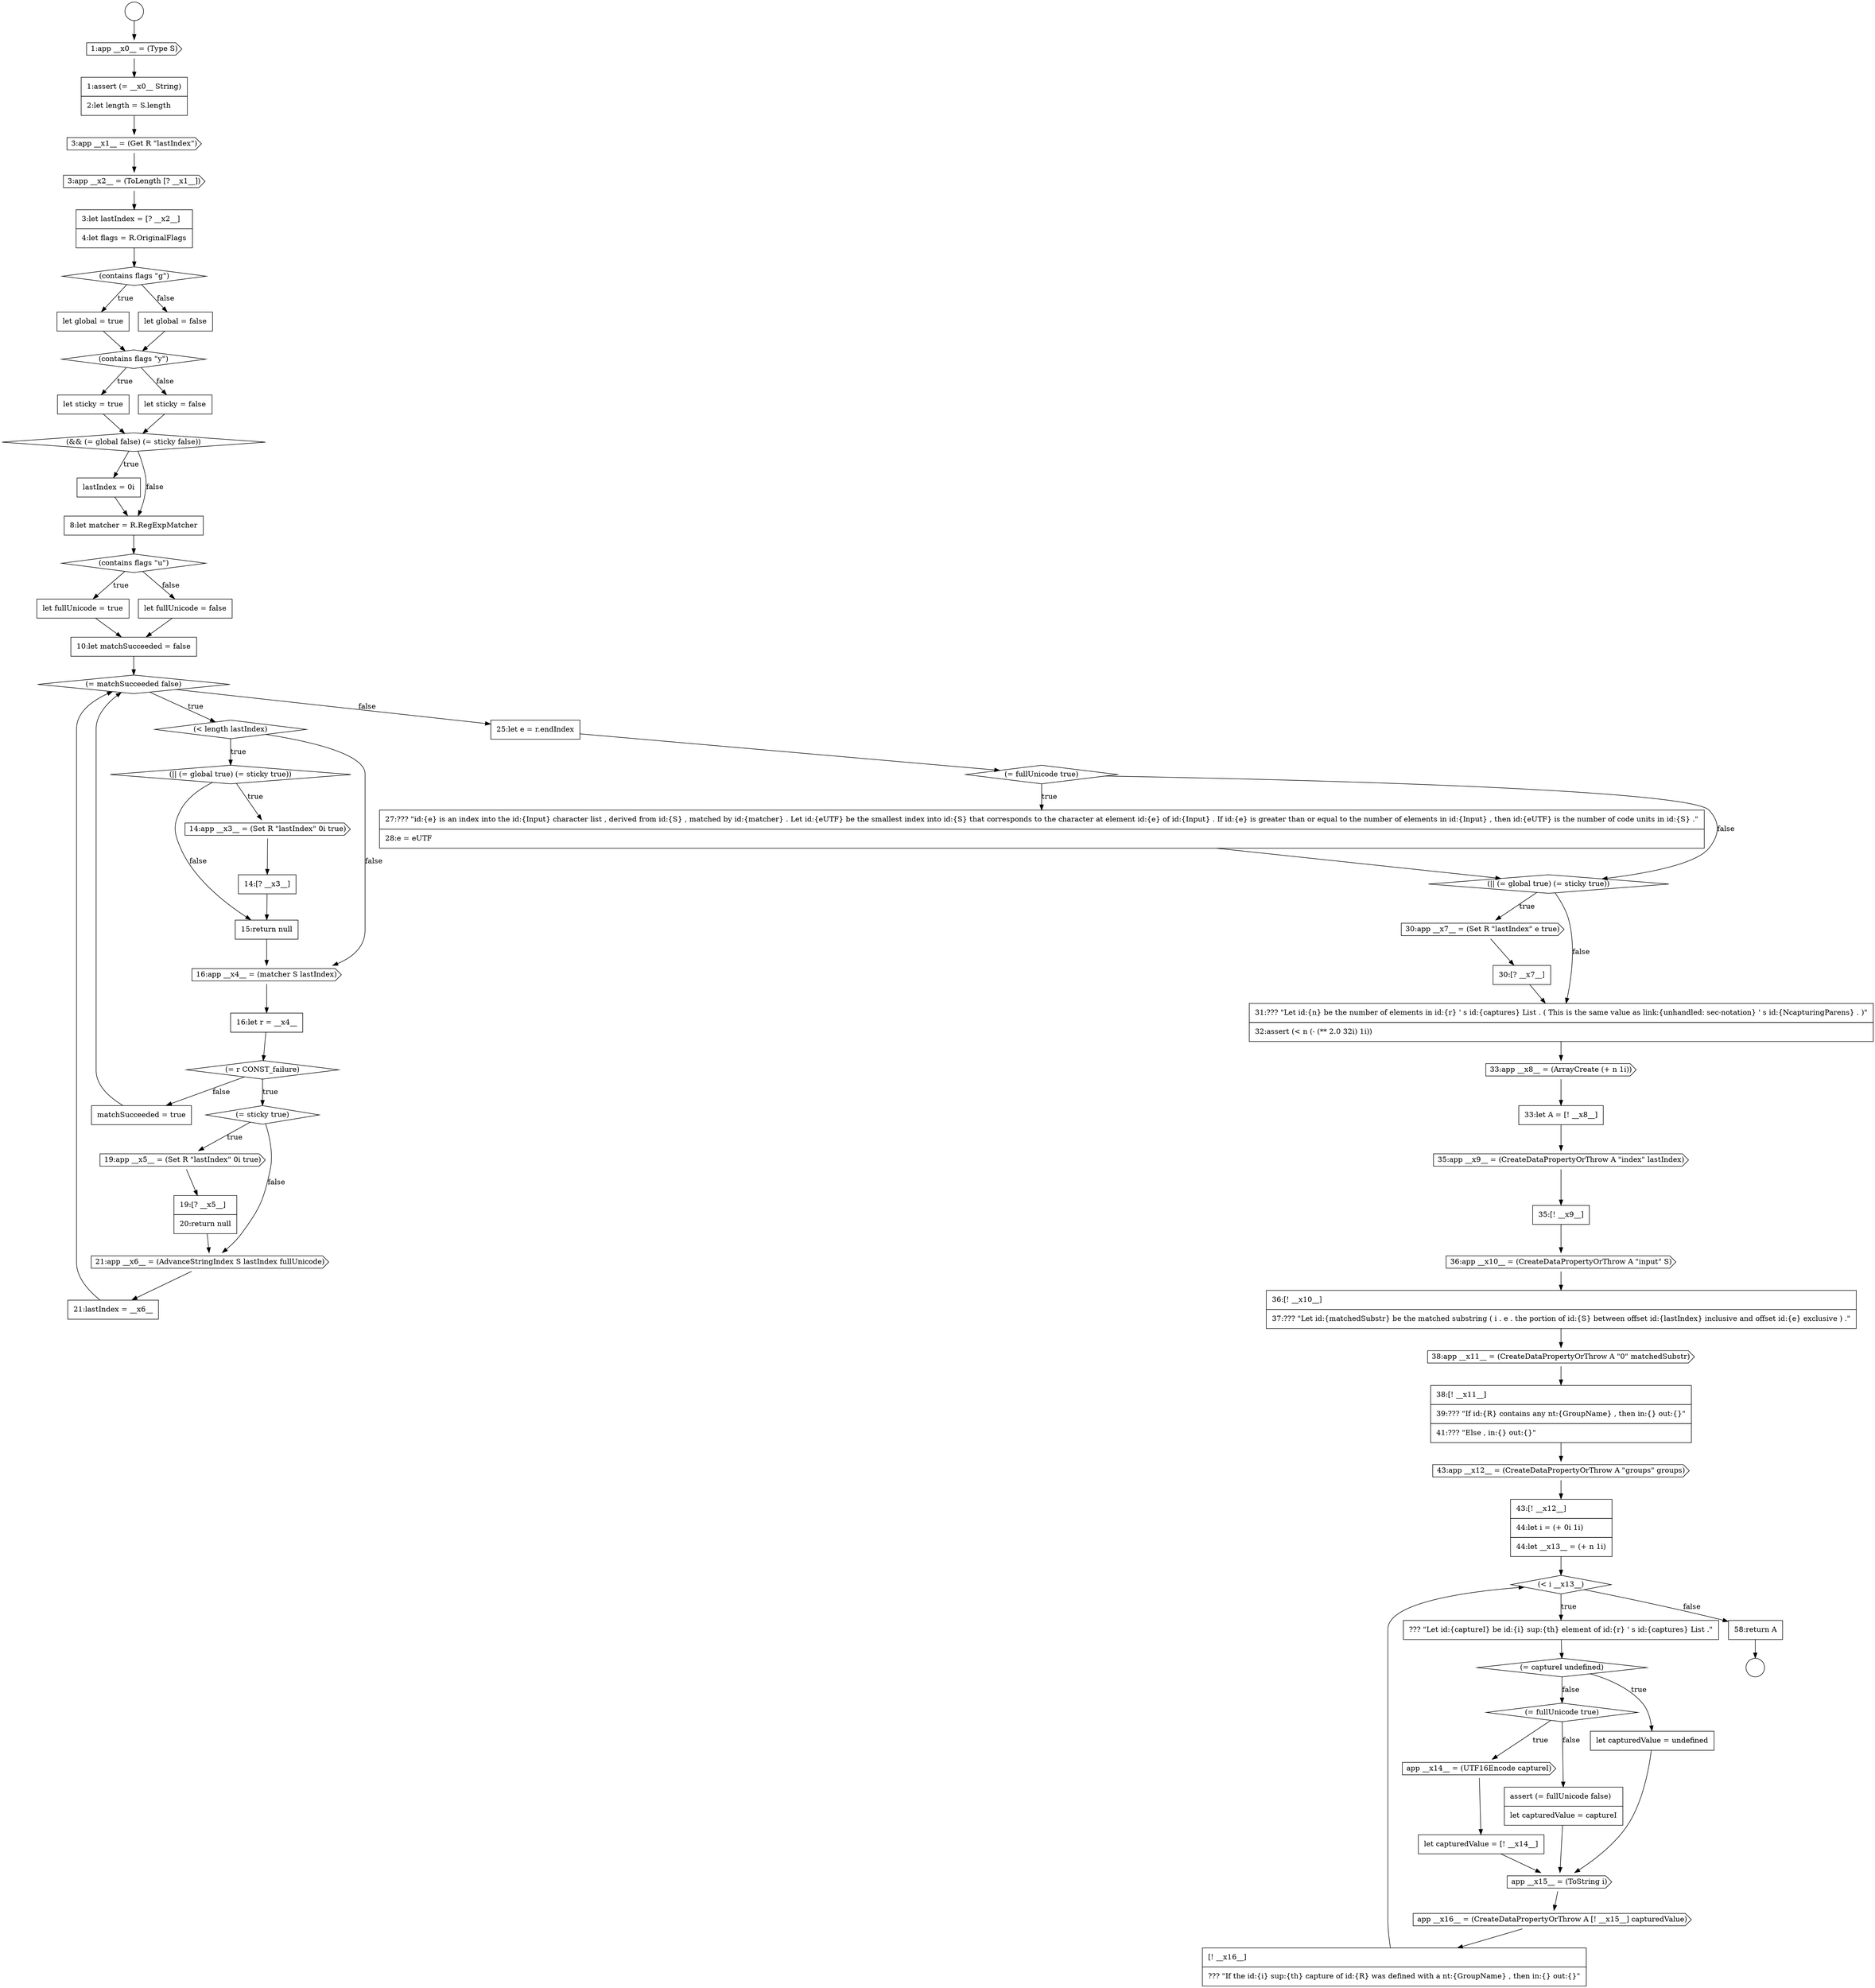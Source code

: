 digraph {
  node15055 [shape=none, margin=0, label=<<font color="black">
    <table border="0" cellborder="1" cellspacing="0" cellpadding="10">
      <tr><td align="left">let sticky = true</td></tr>
    </table>
  </font>> color="black" fillcolor="white" style=filled]
  node15073 [shape=diamond, label=<<font color="black">(= sticky true)</font>> color="black" fillcolor="white" style=filled]
  node15046 [shape=cds, label=<<font color="black">1:app __x0__ = (Type S)</font>> color="black" fillcolor="white" style=filled]
  node15101 [shape=cds, label=<<font color="black">app __x14__ = (UTF16Encode captureI)</font>> color="black" fillcolor="white" style=filled]
  node15081 [shape=none, margin=0, label=<<font color="black">
    <table border="0" cellborder="1" cellspacing="0" cellpadding="10">
      <tr><td align="left">27:??? &quot;id:{e} is an index into the id:{Input} character list , derived from id:{S} , matched by id:{matcher} . Let id:{eUTF} be the smallest index into id:{S} that corresponds to the character at element id:{e} of id:{Input} . If id:{e} is greater than or equal to the number of elements in id:{Input} , then id:{eUTF} is the number of code units in id:{S} .&quot;</td></tr>
      <tr><td align="left">28:e = eUTF</td></tr>
    </table>
  </font>> color="black" fillcolor="white" style=filled]
  node15068 [shape=none, margin=0, label=<<font color="black">
    <table border="0" cellborder="1" cellspacing="0" cellpadding="10">
      <tr><td align="left">14:[? __x3__]</td></tr>
    </table>
  </font>> color="black" fillcolor="white" style=filled]
  node15063 [shape=none, margin=0, label=<<font color="black">
    <table border="0" cellborder="1" cellspacing="0" cellpadding="10">
      <tr><td align="left">10:let matchSucceeded = false</td></tr>
    </table>
  </font>> color="black" fillcolor="white" style=filled]
  node15084 [shape=none, margin=0, label=<<font color="black">
    <table border="0" cellborder="1" cellspacing="0" cellpadding="10">
      <tr><td align="left">30:[? __x7__]</td></tr>
    </table>
  </font>> color="black" fillcolor="white" style=filled]
  node15052 [shape=none, margin=0, label=<<font color="black">
    <table border="0" cellborder="1" cellspacing="0" cellpadding="10">
      <tr><td align="left">let global = true</td></tr>
    </table>
  </font>> color="black" fillcolor="white" style=filled]
  node15091 [shape=none, margin=0, label=<<font color="black">
    <table border="0" cellborder="1" cellspacing="0" cellpadding="10">
      <tr><td align="left">36:[! __x10__]</td></tr>
      <tr><td align="left">37:??? &quot;Let id:{matchedSubstr} be the matched substring ( i . e . the portion of id:{S} between offset id:{lastIndex} inclusive and offset id:{e} exclusive ) .&quot;</td></tr>
    </table>
  </font>> color="black" fillcolor="white" style=filled]
  node15044 [shape=circle label=" " color="black" fillcolor="white" style=filled]
  node15066 [shape=diamond, label=<<font color="black">(|| (= global true) (= sticky true))</font>> color="black" fillcolor="white" style=filled]
  node15098 [shape=diamond, label=<<font color="black">(= captureI undefined)</font>> color="black" fillcolor="white" style=filled]
  node15045 [shape=circle label=" " color="black" fillcolor="white" style=filled]
  node15083 [shape=cds, label=<<font color="black">30:app __x7__ = (Set R &quot;lastIndex&quot; e true)</font>> color="black" fillcolor="white" style=filled]
  node15051 [shape=diamond, label=<<font color="black">(contains flags &quot;g&quot;)</font>> color="black" fillcolor="white" style=filled]
  node15072 [shape=diamond, label=<<font color="black">(= r CONST_failure)</font>> color="black" fillcolor="white" style=filled]
  node15077 [shape=none, margin=0, label=<<font color="black">
    <table border="0" cellborder="1" cellspacing="0" cellpadding="10">
      <tr><td align="left">21:lastIndex = __x6__</td></tr>
    </table>
  </font>> color="black" fillcolor="white" style=filled]
  node15104 [shape=cds, label=<<font color="black">app __x15__ = (ToString i)</font>> color="black" fillcolor="white" style=filled]
  node15092 [shape=cds, label=<<font color="black">38:app __x11__ = (CreateDataPropertyOrThrow A &quot;0&quot; matchedSubstr)</font>> color="black" fillcolor="white" style=filled]
  node15087 [shape=none, margin=0, label=<<font color="black">
    <table border="0" cellborder="1" cellspacing="0" cellpadding="10">
      <tr><td align="left">33:let A = [! __x8__]</td></tr>
    </table>
  </font>> color="black" fillcolor="white" style=filled]
  node15105 [shape=cds, label=<<font color="black">app __x16__ = (CreateDataPropertyOrThrow A [! __x15__] capturedValue)</font>> color="black" fillcolor="white" style=filled]
  node15060 [shape=diamond, label=<<font color="black">(contains flags &quot;u&quot;)</font>> color="black" fillcolor="white" style=filled]
  node15082 [shape=diamond, label=<<font color="black">(|| (= global true) (= sticky true))</font>> color="black" fillcolor="white" style=filled]
  node15097 [shape=none, margin=0, label=<<font color="black">
    <table border="0" cellborder="1" cellspacing="0" cellpadding="10">
      <tr><td align="left">??? &quot;Let id:{captureI} be id:{i} sup:{th} element of id:{r} ' s id:{captures} List .&quot;</td></tr>
    </table>
  </font>> color="black" fillcolor="white" style=filled]
  node15061 [shape=none, margin=0, label=<<font color="black">
    <table border="0" cellborder="1" cellspacing="0" cellpadding="10">
      <tr><td align="left">let fullUnicode = true</td></tr>
    </table>
  </font>> color="black" fillcolor="white" style=filled]
  node15050 [shape=none, margin=0, label=<<font color="black">
    <table border="0" cellborder="1" cellspacing="0" cellpadding="10">
      <tr><td align="left">3:let lastIndex = [? __x2__]</td></tr>
      <tr><td align="left">4:let flags = R.OriginalFlags</td></tr>
    </table>
  </font>> color="black" fillcolor="white" style=filled]
  node15103 [shape=none, margin=0, label=<<font color="black">
    <table border="0" cellborder="1" cellspacing="0" cellpadding="10">
      <tr><td align="left">assert (= fullUnicode false)</td></tr>
      <tr><td align="left">let capturedValue = captureI</td></tr>
    </table>
  </font>> color="black" fillcolor="white" style=filled]
  node15093 [shape=none, margin=0, label=<<font color="black">
    <table border="0" cellborder="1" cellspacing="0" cellpadding="10">
      <tr><td align="left">38:[! __x11__]</td></tr>
      <tr><td align="left">39:??? &quot;If id:{R} contains any nt:{GroupName} , then in:{} out:{}&quot;</td></tr>
      <tr><td align="left">41:??? &quot;Else , in:{} out:{}&quot;</td></tr>
    </table>
  </font>> color="black" fillcolor="white" style=filled]
  node15078 [shape=none, margin=0, label=<<font color="black">
    <table border="0" cellborder="1" cellspacing="0" cellpadding="10">
      <tr><td align="left">matchSucceeded = true</td></tr>
    </table>
  </font>> color="black" fillcolor="white" style=filled]
  node15071 [shape=none, margin=0, label=<<font color="black">
    <table border="0" cellborder="1" cellspacing="0" cellpadding="10">
      <tr><td align="left">16:let r = __x4__</td></tr>
    </table>
  </font>> color="black" fillcolor="white" style=filled]
  node15065 [shape=diamond, label=<<font color="black">(&lt; length lastIndex)</font>> color="black" fillcolor="white" style=filled]
  node15054 [shape=diamond, label=<<font color="black">(contains flags &quot;y&quot;)</font>> color="black" fillcolor="white" style=filled]
  node15089 [shape=none, margin=0, label=<<font color="black">
    <table border="0" cellborder="1" cellspacing="0" cellpadding="10">
      <tr><td align="left">35:[! __x9__]</td></tr>
    </table>
  </font>> color="black" fillcolor="white" style=filled]
  node15047 [shape=none, margin=0, label=<<font color="black">
    <table border="0" cellborder="1" cellspacing="0" cellpadding="10">
      <tr><td align="left">1:assert (= __x0__ String)</td></tr>
      <tr><td align="left">2:let length = S.length</td></tr>
    </table>
  </font>> color="black" fillcolor="white" style=filled]
  node15074 [shape=cds, label=<<font color="black">19:app __x5__ = (Set R &quot;lastIndex&quot; 0i true)</font>> color="black" fillcolor="white" style=filled]
  node15069 [shape=none, margin=0, label=<<font color="black">
    <table border="0" cellborder="1" cellspacing="0" cellpadding="10">
      <tr><td align="left">15:return null</td></tr>
    </table>
  </font>> color="black" fillcolor="white" style=filled]
  node15062 [shape=none, margin=0, label=<<font color="black">
    <table border="0" cellborder="1" cellspacing="0" cellpadding="10">
      <tr><td align="left">let fullUnicode = false</td></tr>
    </table>
  </font>> color="black" fillcolor="white" style=filled]
  node15057 [shape=diamond, label=<<font color="black">(&amp;&amp; (= global false) (= sticky false))</font>> color="black" fillcolor="white" style=filled]
  node15086 [shape=cds, label=<<font color="black">33:app __x8__ = (ArrayCreate (+ n 1i))</font>> color="black" fillcolor="white" style=filled]
  node15106 [shape=none, margin=0, label=<<font color="black">
    <table border="0" cellborder="1" cellspacing="0" cellpadding="10">
      <tr><td align="left">[! __x16__]</td></tr>
      <tr><td align="left">??? &quot;If the id:{i} sup:{th} capture of id:{R} was defined with a nt:{GroupName} , then in:{} out:{}&quot;</td></tr>
    </table>
  </font>> color="black" fillcolor="white" style=filled]
  node15070 [shape=cds, label=<<font color="black">16:app __x4__ = (matcher S lastIndex)</font>> color="black" fillcolor="white" style=filled]
  node15100 [shape=diamond, label=<<font color="black">(= fullUnicode true)</font>> color="black" fillcolor="white" style=filled]
  node15079 [shape=none, margin=0, label=<<font color="black">
    <table border="0" cellborder="1" cellspacing="0" cellpadding="10">
      <tr><td align="left">25:let e = r.endIndex</td></tr>
    </table>
  </font>> color="black" fillcolor="white" style=filled]
  node15049 [shape=cds, label=<<font color="black">3:app __x2__ = (ToLength [? __x1__])</font>> color="black" fillcolor="white" style=filled]
  node15094 [shape=cds, label=<<font color="black">43:app __x12__ = (CreateDataPropertyOrThrow A &quot;groups&quot; groups)</font>> color="black" fillcolor="white" style=filled]
  node15048 [shape=cds, label=<<font color="black">3:app __x1__ = (Get R &quot;lastIndex&quot;)</font>> color="black" fillcolor="white" style=filled]
  node15107 [shape=none, margin=0, label=<<font color="black">
    <table border="0" cellborder="1" cellspacing="0" cellpadding="10">
      <tr><td align="left">58:return A</td></tr>
    </table>
  </font>> color="black" fillcolor="white" style=filled]
  node15053 [shape=none, margin=0, label=<<font color="black">
    <table border="0" cellborder="1" cellspacing="0" cellpadding="10">
      <tr><td align="left">let global = false</td></tr>
    </table>
  </font>> color="black" fillcolor="white" style=filled]
  node15090 [shape=cds, label=<<font color="black">36:app __x10__ = (CreateDataPropertyOrThrow A &quot;input&quot; S)</font>> color="black" fillcolor="white" style=filled]
  node15058 [shape=none, margin=0, label=<<font color="black">
    <table border="0" cellborder="1" cellspacing="0" cellpadding="10">
      <tr><td align="left">lastIndex = 0i</td></tr>
    </table>
  </font>> color="black" fillcolor="white" style=filled]
  node15080 [shape=diamond, label=<<font color="black">(= fullUnicode true)</font>> color="black" fillcolor="white" style=filled]
  node15102 [shape=none, margin=0, label=<<font color="black">
    <table border="0" cellborder="1" cellspacing="0" cellpadding="10">
      <tr><td align="left">let capturedValue = [! __x14__]</td></tr>
    </table>
  </font>> color="black" fillcolor="white" style=filled]
  node15075 [shape=none, margin=0, label=<<font color="black">
    <table border="0" cellborder="1" cellspacing="0" cellpadding="10">
      <tr><td align="left">19:[? __x5__]</td></tr>
      <tr><td align="left">20:return null</td></tr>
    </table>
  </font>> color="black" fillcolor="white" style=filled]
  node15095 [shape=none, margin=0, label=<<font color="black">
    <table border="0" cellborder="1" cellspacing="0" cellpadding="10">
      <tr><td align="left">43:[! __x12__]</td></tr>
      <tr><td align="left">44:let i = (+ 0i 1i)</td></tr>
      <tr><td align="left">44:let __x13__ = (+ n 1i)</td></tr>
    </table>
  </font>> color="black" fillcolor="white" style=filled]
  node15085 [shape=none, margin=0, label=<<font color="black">
    <table border="0" cellborder="1" cellspacing="0" cellpadding="10">
      <tr><td align="left">31:??? &quot;Let id:{n} be the number of elements in id:{r} ' s id:{captures} List . ( This is the same value as link:{unhandled: sec-notation} ' s id:{NcapturingParens} . )&quot;</td></tr>
      <tr><td align="left">32:assert (&lt; n (- (** 2.0 32i) 1i))</td></tr>
    </table>
  </font>> color="black" fillcolor="white" style=filled]
  node15056 [shape=none, margin=0, label=<<font color="black">
    <table border="0" cellborder="1" cellspacing="0" cellpadding="10">
      <tr><td align="left">let sticky = false</td></tr>
    </table>
  </font>> color="black" fillcolor="white" style=filled]
  node15099 [shape=none, margin=0, label=<<font color="black">
    <table border="0" cellborder="1" cellspacing="0" cellpadding="10">
      <tr><td align="left">let capturedValue = undefined</td></tr>
    </table>
  </font>> color="black" fillcolor="white" style=filled]
  node15067 [shape=cds, label=<<font color="black">14:app __x3__ = (Set R &quot;lastIndex&quot; 0i true)</font>> color="black" fillcolor="white" style=filled]
  node15088 [shape=cds, label=<<font color="black">35:app __x9__ = (CreateDataPropertyOrThrow A &quot;index&quot; lastIndex)</font>> color="black" fillcolor="white" style=filled]
  node15064 [shape=diamond, label=<<font color="black">(= matchSucceeded false)</font>> color="black" fillcolor="white" style=filled]
  node15076 [shape=cds, label=<<font color="black">21:app __x6__ = (AdvanceStringIndex S lastIndex fullUnicode)</font>> color="black" fillcolor="white" style=filled]
  node15059 [shape=none, margin=0, label=<<font color="black">
    <table border="0" cellborder="1" cellspacing="0" cellpadding="10">
      <tr><td align="left">8:let matcher = R.RegExpMatcher</td></tr>
    </table>
  </font>> color="black" fillcolor="white" style=filled]
  node15096 [shape=diamond, label=<<font color="black">(&lt; i __x13__)</font>> color="black" fillcolor="white" style=filled]
  node15075 -> node15076 [ color="black"]
  node15083 -> node15084 [ color="black"]
  node15078 -> node15064 [ color="black"]
  node15092 -> node15093 [ color="black"]
  node15056 -> node15057 [ color="black"]
  node15061 -> node15063 [ color="black"]
  node15057 -> node15058 [label=<<font color="black">true</font>> color="black"]
  node15057 -> node15059 [label=<<font color="black">false</font>> color="black"]
  node15073 -> node15074 [label=<<font color="black">true</font>> color="black"]
  node15073 -> node15076 [label=<<font color="black">false</font>> color="black"]
  node15084 -> node15085 [ color="black"]
  node15081 -> node15082 [ color="black"]
  node15071 -> node15072 [ color="black"]
  node15094 -> node15095 [ color="black"]
  node15067 -> node15068 [ color="black"]
  node15077 -> node15064 [ color="black"]
  node15065 -> node15066 [label=<<font color="black">true</font>> color="black"]
  node15065 -> node15070 [label=<<font color="black">false</font>> color="black"]
  node15102 -> node15104 [ color="black"]
  node15051 -> node15052 [label=<<font color="black">true</font>> color="black"]
  node15051 -> node15053 [label=<<font color="black">false</font>> color="black"]
  node15064 -> node15065 [label=<<font color="black">true</font>> color="black"]
  node15064 -> node15079 [label=<<font color="black">false</font>> color="black"]
  node15069 -> node15070 [ color="black"]
  node15048 -> node15049 [ color="black"]
  node15097 -> node15098 [ color="black"]
  node15058 -> node15059 [ color="black"]
  node15072 -> node15073 [label=<<font color="black">true</font>> color="black"]
  node15072 -> node15078 [label=<<font color="black">false</font>> color="black"]
  node15060 -> node15061 [label=<<font color="black">true</font>> color="black"]
  node15060 -> node15062 [label=<<font color="black">false</font>> color="black"]
  node15055 -> node15057 [ color="black"]
  node15091 -> node15092 [ color="black"]
  node15050 -> node15051 [ color="black"]
  node15093 -> node15094 [ color="black"]
  node15079 -> node15080 [ color="black"]
  node15090 -> node15091 [ color="black"]
  node15074 -> node15075 [ color="black"]
  node15106 -> node15096 [ color="black"]
  node15080 -> node15081 [label=<<font color="black">true</font>> color="black"]
  node15080 -> node15082 [label=<<font color="black">false</font>> color="black"]
  node15103 -> node15104 [ color="black"]
  node15066 -> node15067 [label=<<font color="black">true</font>> color="black"]
  node15066 -> node15069 [label=<<font color="black">false</font>> color="black"]
  node15046 -> node15047 [ color="black"]
  node15085 -> node15086 [ color="black"]
  node15049 -> node15050 [ color="black"]
  node15095 -> node15096 [ color="black"]
  node15099 -> node15104 [ color="black"]
  node15098 -> node15099 [label=<<font color="black">true</font>> color="black"]
  node15098 -> node15100 [label=<<font color="black">false</font>> color="black"]
  node15053 -> node15054 [ color="black"]
  node15047 -> node15048 [ color="black"]
  node15086 -> node15087 [ color="black"]
  node15088 -> node15089 [ color="black"]
  node15100 -> node15101 [label=<<font color="black">true</font>> color="black"]
  node15100 -> node15103 [label=<<font color="black">false</font>> color="black"]
  node15096 -> node15097 [label=<<font color="black">true</font>> color="black"]
  node15096 -> node15107 [label=<<font color="black">false</font>> color="black"]
  node15104 -> node15105 [ color="black"]
  node15059 -> node15060 [ color="black"]
  node15107 -> node15045 [ color="black"]
  node15054 -> node15055 [label=<<font color="black">true</font>> color="black"]
  node15054 -> node15056 [label=<<font color="black">false</font>> color="black"]
  node15063 -> node15064 [ color="black"]
  node15082 -> node15083 [label=<<font color="black">true</font>> color="black"]
  node15082 -> node15085 [label=<<font color="black">false</font>> color="black"]
  node15105 -> node15106 [ color="black"]
  node15070 -> node15071 [ color="black"]
  node15076 -> node15077 [ color="black"]
  node15101 -> node15102 [ color="black"]
  node15089 -> node15090 [ color="black"]
  node15052 -> node15054 [ color="black"]
  node15044 -> node15046 [ color="black"]
  node15087 -> node15088 [ color="black"]
  node15062 -> node15063 [ color="black"]
  node15068 -> node15069 [ color="black"]
}
